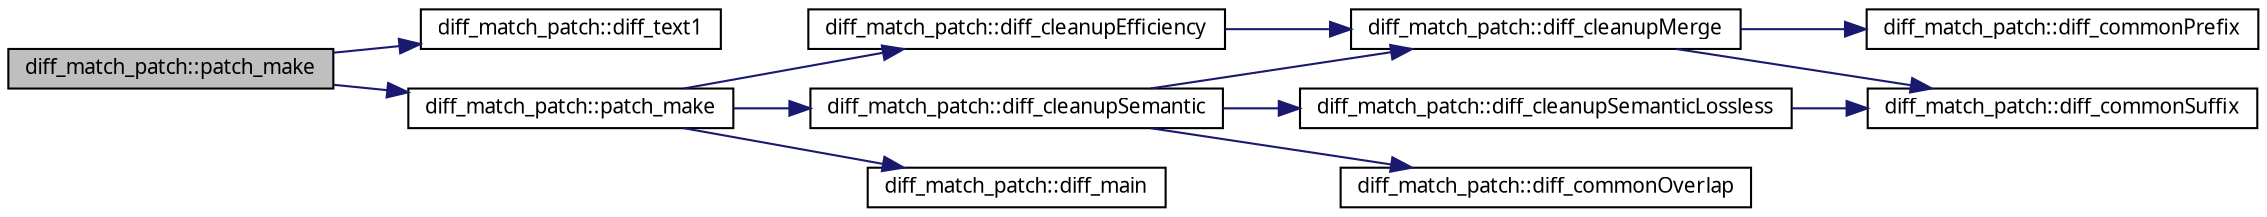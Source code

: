 digraph G
{
  edge [fontname="FreeSans.ttf",fontsize="10",labelfontname="FreeSans.ttf",labelfontsize="10"];
  node [fontname="FreeSans.ttf",fontsize="10",shape=record];
  rankdir=LR;
  Node1 [label="diff_match_patch::patch_make",height=0.2,width=0.4,color="black", fillcolor="grey75", style="filled" fontcolor="black"];
  Node1 -> Node2 [color="midnightblue",fontsize="10",style="solid",fontname="FreeSans.ttf"];
  Node2 [label="diff_match_patch::diff_text1",height=0.2,width=0.4,color="black", fillcolor="white", style="filled",URL="$classdiff__match__patch.html#a6a1995ece702b50091f3883518864ea7"];
  Node1 -> Node3 [color="midnightblue",fontsize="10",style="solid",fontname="FreeSans.ttf"];
  Node3 [label="diff_match_patch::patch_make",height=0.2,width=0.4,color="black", fillcolor="white", style="filled",URL="$classdiff__match__patch.html#afb9335ec40ffb7b74a822a1210d90e19"];
  Node3 -> Node4 [color="midnightblue",fontsize="10",style="solid",fontname="FreeSans.ttf"];
  Node4 [label="diff_match_patch::diff_cleanupEfficiency",height=0.2,width=0.4,color="black", fillcolor="white", style="filled",URL="$classdiff__match__patch.html#a41df9d26471d7d9f4ca085ab9f5da945"];
  Node4 -> Node5 [color="midnightblue",fontsize="10",style="solid",fontname="FreeSans.ttf"];
  Node5 [label="diff_match_patch::diff_cleanupMerge",height=0.2,width=0.4,color="black", fillcolor="white", style="filled",URL="$classdiff__match__patch.html#ad64d391bc3f34cad326f869eedb748f9"];
  Node5 -> Node6 [color="midnightblue",fontsize="10",style="solid",fontname="FreeSans.ttf"];
  Node6 [label="diff_match_patch::diff_commonPrefix",height=0.2,width=0.4,color="black", fillcolor="white", style="filled",URL="$classdiff__match__patch.html#a6139ad292f602b8b9295fe0c48709e31"];
  Node5 -> Node7 [color="midnightblue",fontsize="10",style="solid",fontname="FreeSans.ttf"];
  Node7 [label="diff_match_patch::diff_commonSuffix",height=0.2,width=0.4,color="black", fillcolor="white", style="filled",URL="$classdiff__match__patch.html#aed765d65d9e6fb78de3725416a262586"];
  Node3 -> Node8 [color="midnightblue",fontsize="10",style="solid",fontname="FreeSans.ttf"];
  Node8 [label="diff_match_patch::diff_cleanupSemantic",height=0.2,width=0.4,color="black", fillcolor="white", style="filled",URL="$classdiff__match__patch.html#a1150e91652b023e8893555f737ac9894"];
  Node8 -> Node5 [color="midnightblue",fontsize="10",style="solid",fontname="FreeSans.ttf"];
  Node8 -> Node9 [color="midnightblue",fontsize="10",style="solid",fontname="FreeSans.ttf"];
  Node9 [label="diff_match_patch::diff_cleanupSemanticLossless",height=0.2,width=0.4,color="black", fillcolor="white", style="filled",URL="$classdiff__match__patch.html#afd96870070c1dc460d1c261fa3f0f485"];
  Node9 -> Node7 [color="midnightblue",fontsize="10",style="solid",fontname="FreeSans.ttf"];
  Node8 -> Node10 [color="midnightblue",fontsize="10",style="solid",fontname="FreeSans.ttf"];
  Node10 [label="diff_match_patch::diff_commonOverlap",height=0.2,width=0.4,color="black", fillcolor="white", style="filled",URL="$classdiff__match__patch.html#aa47c81e235ed1609fb915f03316d21dc"];
  Node3 -> Node11 [color="midnightblue",fontsize="10",style="solid",fontname="FreeSans.ttf"];
  Node11 [label="diff_match_patch::diff_main",height=0.2,width=0.4,color="black", fillcolor="white", style="filled",URL="$classdiff__match__patch.html#a82fe78383b2fddf542fe83e057252e53"];
}
